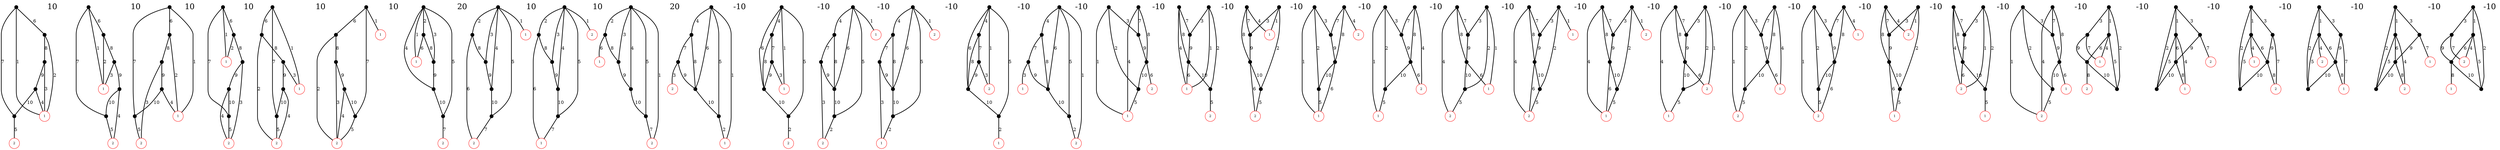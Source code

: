 graph  {
0 [pos="100,0", shape=point, width="0.15pt"];
1 [pos="76,64", shape=point, width="0.15pt"];
2 [pos="17,98", shape=point, width="0.15pt"];
3 [pos="-50,86", shape=point, width="0.15pt"];
4 [pos="-93,34", shape=point, width="0.15pt"];
5 [color="#ff0000", extNr=1, fontsize="10pt", label=1, pos="-93,-34", shape=circle, width="0.15pt"];
6 [color="#ff0000", extNr=2, fontsize="10pt", label=2, pos="-49,-86", shape=circle, width="0.15pt"];
7 [fontsize="24pt", label=10, pos="-220,0", shape=plaintext];
8 [pos="700,0", shape=point, width="0.15pt"];
9 [pos="676,64", shape=point, width="0.15pt"];
10 [pos="617,98", shape=point, width="0.15pt"];
11 [pos="549,86", shape=point, width="0.15pt"];
12 [pos="506,34", shape=point, width="0.15pt"];
13 [color="#ff0000", extNr=1, fontsize="10pt", label=1, pos="506,-34", shape=circle, width="0.15pt"];
14 [color="#ff0000", extNr=2, fontsize="10pt", label=2, pos="550,-86", shape=circle, width="0.15pt"];
15 [fontsize="24pt", label=10, pos="380,0", shape=plaintext];
16 [pos="1300,0", shape=point, width="0.15pt"];
17 [pos="1276,64", shape=point, width="0.15pt"];
18 [pos="1217,98", shape=point, width="0.15pt"];
19 [pos="1149,86", shape=point, width="0.15pt"];
20 [pos="1106,34", shape=point, width="0.15pt"];
21 [color="#ff0000", extNr=1, fontsize="10pt", label=1, pos="1106,-34", shape=circle, width="0.15pt"];
22 [color="#ff0000", extNr=2, fontsize="10pt", label=2, pos="1150,-86", shape=circle, width="0.15pt"];
23 [fontsize="24pt", label=10, pos="980,0", shape=plaintext];
24 [pos="1900,0", shape=point, width="0.15pt"];
25 [pos="1876,64", shape=point, width="0.15pt"];
26 [pos="1817,98", shape=point, width="0.15pt"];
27 [pos="1749,86", shape=point, width="0.15pt"];
28 [pos="1706,34", shape=point, width="0.15pt"];
29 [color="#ff0000", extNr=1, fontsize="10pt", label=1, pos="1706,-34", shape=circle, width="0.15pt"];
30 [color="#ff0000", extNr=2, fontsize="10pt", label=2, pos="1750,-86", shape=circle, width="0.15pt"];
31 [fontsize="24pt", label=10, pos="1580,0", shape=plaintext];
32 [pos="2500,0", shape=point, width="0.15pt"];
33 [pos="2476,64", shape=point, width="0.15pt"];
34 [pos="2417,98", shape=point, width="0.15pt"];
35 [pos="2349,86", shape=point, width="0.15pt"];
36 [pos="2306,34", shape=point, width="0.15pt"];
37 [color="#ff0000", extNr=1, fontsize="10pt", label=1, pos="2306,-34", shape=circle, width="0.15pt"];
38 [color="#ff0000", extNr=2, fontsize="10pt", label=2, pos="2350,-86", shape=circle, width="0.15pt"];
39 [fontsize="24pt", label=10, pos="2180,0", shape=plaintext];
40 [pos="100,-299", shape=point, width="0.15pt"];
41 [pos="76,-235", shape=point, width="0.15pt"];
42 [pos="17,-201", shape=point, width="0.15pt"];
43 [pos="-50,-213", shape=point, width="0.15pt"];
44 [pos="-93,-265", shape=point, width="0.15pt"];
45 [color="#ff0000", extNr=1, fontsize="10pt", label=1, pos="-93,-334", shape=circle, width="0.15pt"];
46 [color="#ff0000", extNr=2, fontsize="10pt", label=2, pos="-49,-386", shape=circle, width="0.15pt"];
47 [fontsize="24pt", label=10, pos="-220,-300", shape=plaintext];
48 [pos="700,-299", shape=point, width="0.15pt"];
49 [pos="676,-235", shape=point, width="0.15pt"];
50 [pos="617,-201", shape=point, width="0.15pt"];
51 [pos="549,-213", shape=point, width="0.15pt"];
52 [pos="506,-265", shape=point, width="0.15pt"];
53 [color="#ff0000", extNr=1, fontsize="10pt", label=1, pos="506,-334", shape=circle, width="0.15pt"];
54 [color="#ff0000", extNr=2, fontsize="10pt", label=2, pos="550,-386", shape=circle, width="0.15pt"];
55 [fontsize="24pt", label=20, pos="380,-300", shape=plaintext];
56 [pos="1300,-299", shape=point, width="0.15pt"];
57 [pos="1276,-235", shape=point, width="0.15pt"];
58 [pos="1217,-201", shape=point, width="0.15pt"];
59 [pos="1149,-213", shape=point, width="0.15pt"];
60 [pos="1106,-265", shape=point, width="0.15pt"];
61 [color="#ff0000", extNr=1, fontsize="10pt", label=1, pos="1106,-334", shape=circle, width="0.15pt"];
62 [color="#ff0000", extNr=2, fontsize="10pt", label=2, pos="1150,-386", shape=circle, width="0.15pt"];
63 [fontsize="24pt", label=10, pos="980,-300", shape=plaintext];
64 [pos="1900,-299", shape=point, width="0.15pt"];
65 [pos="1876,-235", shape=point, width="0.15pt"];
66 [pos="1817,-201", shape=point, width="0.15pt"];
67 [pos="1749,-213", shape=point, width="0.15pt"];
68 [pos="1706,-265", shape=point, width="0.15pt"];
69 [color="#ff0000", extNr=1, fontsize="10pt", label=1, pos="1706,-334", shape=circle, width="0.15pt"];
70 [color="#ff0000", extNr=2, fontsize="10pt", label=2, pos="1750,-386", shape=circle, width="0.15pt"];
71 [fontsize="24pt", label=10, pos="1580,-300", shape=plaintext];
72 [pos="2500,-299", shape=point, width="0.15pt"];
73 [pos="2476,-235", shape=point, width="0.15pt"];
74 [pos="2417,-201", shape=point, width="0.15pt"];
75 [pos="2349,-213", shape=point, width="0.15pt"];
76 [pos="2306,-265", shape=point, width="0.15pt"];
77 [color="#ff0000", extNr=1, fontsize="10pt", label=1, pos="2306,-334", shape=circle, width="0.15pt"];
78 [color="#ff0000", extNr=2, fontsize="10pt", label=2, pos="2350,-386", shape=circle, width="0.15pt"];
79 [fontsize="24pt", label=20, pos="2180,-300", shape=plaintext];
80 [pos="100,-599", shape=point, width="0.15pt"];
81 [pos="76,-535", shape=point, width="0.15pt"];
82 [pos="17,-501", shape=point, width="0.15pt"];
83 [pos="-50,-513", shape=point, width="0.15pt"];
84 [pos="-93,-565", shape=point, width="0.15pt"];
85 [color="#ff0000", extNr=1, fontsize="10pt", label=1, pos="-93,-634", shape=circle, width="0.15pt"];
86 [color="#ff0000", extNr=2, fontsize="10pt", label=2, pos="-49,-686", shape=circle, width="0.15pt"];
87 [fontsize="24pt", label="-10", pos="-220,-600", shape=plaintext];
88 [pos="700,-599", shape=point, width="0.15pt"];
89 [pos="676,-535", shape=point, width="0.15pt"];
90 [pos="617,-501", shape=point, width="0.15pt"];
91 [pos="549,-513", shape=point, width="0.15pt"];
92 [pos="506,-565", shape=point, width="0.15pt"];
93 [color="#ff0000", extNr=1, fontsize="10pt", label=1, pos="506,-634", shape=circle, width="0.15pt"];
94 [color="#ff0000", extNr=2, fontsize="10pt", label=2, pos="550,-686", shape=circle, width="0.15pt"];
95 [fontsize="24pt", label="-10", pos="380,-600", shape=plaintext];
96 [pos="1300,-599", shape=point, width="0.15pt"];
97 [pos="1276,-535", shape=point, width="0.15pt"];
98 [pos="1217,-501", shape=point, width="0.15pt"];
99 [pos="1149,-513", shape=point, width="0.15pt"];
100 [pos="1106,-565", shape=point, width="0.15pt"];
101 [color="#ff0000", extNr=1, fontsize="10pt", label=1, pos="1106,-634", shape=circle, width="0.15pt"];
102 [color="#ff0000", extNr=2, fontsize="10pt", label=2, pos="1150,-686", shape=circle, width="0.15pt"];
103 [fontsize="24pt", label="-10", pos="980,-600", shape=plaintext];
104 [pos="1900,-599", shape=point, width="0.15pt"];
105 [pos="1876,-535", shape=point, width="0.15pt"];
106 [pos="1817,-501", shape=point, width="0.15pt"];
107 [pos="1749,-513", shape=point, width="0.15pt"];
108 [pos="1706,-565", shape=point, width="0.15pt"];
109 [color="#ff0000", extNr=1, fontsize="10pt", label=1, pos="1706,-634", shape=circle, width="0.15pt"];
110 [color="#ff0000", extNr=2, fontsize="10pt", label=2, pos="1750,-686", shape=circle, width="0.15pt"];
111 [fontsize="24pt", label="-10", pos="1580,-600", shape=plaintext];
112 [pos="2500,-599", shape=point, width="0.15pt"];
113 [pos="2476,-535", shape=point, width="0.15pt"];
114 [pos="2417,-501", shape=point, width="0.15pt"];
115 [pos="2349,-513", shape=point, width="0.15pt"];
116 [pos="2306,-565", shape=point, width="0.15pt"];
117 [color="#ff0000", extNr=1, fontsize="10pt", label=1, pos="2306,-634", shape=circle, width="0.15pt"];
118 [color="#ff0000", extNr=2, fontsize="10pt", label=2, pos="2350,-686", shape=circle, width="0.15pt"];
119 [fontsize="24pt", label="-10", pos="2180,-600", shape=plaintext];
120 [pos="100,-899", shape=point, width="0.15pt"];
121 [pos="76,-835", shape=point, width="0.15pt"];
122 [pos="17,-801", shape=point, width="0.15pt"];
123 [pos="-50,-813", shape=point, width="0.15pt"];
124 [pos="-93,-865", shape=point, width="0.15pt"];
125 [color="#ff0000", extNr=1, fontsize="10pt", label=1, pos="-93,-934", shape=circle, width="0.15pt"];
126 [color="#ff0000", extNr=2, fontsize="10pt", label=2, pos="-49,-986", shape=circle, width="0.15pt"];
127 [fontsize="24pt", label="-10", pos="-220,-900", shape=plaintext];
128 [pos="700,-899", shape=point, width="0.15pt"];
129 [pos="676,-835", shape=point, width="0.15pt"];
130 [pos="617,-801", shape=point, width="0.15pt"];
131 [pos="549,-813", shape=point, width="0.15pt"];
132 [pos="506,-865", shape=point, width="0.15pt"];
133 [color="#ff0000", extNr=1, fontsize="10pt", label=1, pos="506,-934", shape=circle, width="0.15pt"];
134 [color="#ff0000", extNr=2, fontsize="10pt", label=2, pos="550,-986", shape=circle, width="0.15pt"];
135 [fontsize="24pt", label="-10", pos="380,-900", shape=plaintext];
136 [pos="1300,-899", shape=point, width="0.15pt"];
137 [pos="1276,-835", shape=point, width="0.15pt"];
138 [pos="1217,-801", shape=point, width="0.15pt"];
139 [pos="1149,-813", shape=point, width="0.15pt"];
140 [pos="1106,-865", shape=point, width="0.15pt"];
141 [color="#ff0000", extNr=1, fontsize="10pt", label=1, pos="1106,-934", shape=circle, width="0.15pt"];
142 [color="#ff0000", extNr=2, fontsize="10pt", label=2, pos="1150,-986", shape=circle, width="0.15pt"];
143 [fontsize="24pt", label="-10", pos="980,-900", shape=plaintext];
144 [pos="1900,-899", shape=point, width="0.15pt"];
145 [pos="1876,-835", shape=point, width="0.15pt"];
146 [pos="1817,-801", shape=point, width="0.15pt"];
147 [pos="1749,-813", shape=point, width="0.15pt"];
148 [pos="1706,-865", shape=point, width="0.15pt"];
149 [color="#ff0000", extNr=1, fontsize="10pt", label=1, pos="1706,-934", shape=circle, width="0.15pt"];
150 [color="#ff0000", extNr=2, fontsize="10pt", label=2, pos="1750,-986", shape=circle, width="0.15pt"];
151 [fontsize="24pt", label="-10", pos="1580,-900", shape=plaintext];
152 [pos="2500,-899", shape=point, width="0.15pt"];
153 [pos="2476,-835", shape=point, width="0.15pt"];
154 [pos="2417,-801", shape=point, width="0.15pt"];
155 [pos="2349,-813", shape=point, width="0.15pt"];
156 [pos="2306,-865", shape=point, width="0.15pt"];
157 [color="#ff0000", extNr=1, fontsize="10pt", label=1, pos="2306,-934", shape=circle, width="0.15pt"];
158 [color="#ff0000", extNr=2, fontsize="10pt", label=2, pos="2350,-986", shape=circle, width="0.15pt"];
159 [fontsize="24pt", label="-10", pos="2180,-900", shape=plaintext];
160 [pos="100,-1199", shape=point, width="0.15pt"];
161 [pos="76,-1135", shape=point, width="0.15pt"];
162 [pos="17,-1101", shape=point, width="0.15pt"];
163 [pos="-50,-1113", shape=point, width="0.15pt"];
164 [pos="-93,-1165", shape=point, width="0.15pt"];
165 [color="#ff0000", extNr=1, fontsize="10pt", label=1, pos="-93,-1234", shape=circle, width="0.15pt"];
166 [color="#ff0000", extNr=2, fontsize="10pt", label=2, pos="-49,-1286", shape=circle, width="0.15pt"];
167 [fontsize="24pt", label="-10", pos="-220,-1200", shape=plaintext];
168 [pos="700,-1199", shape=point, width="0.15pt"];
169 [pos="676,-1135", shape=point, width="0.15pt"];
170 [pos="617,-1101", shape=point, width="0.15pt"];
171 [pos="549,-1113", shape=point, width="0.15pt"];
172 [pos="506,-1165", shape=point, width="0.15pt"];
173 [color="#ff0000", extNr=1, fontsize="10pt", label=1, pos="506,-1234", shape=circle, width="0.15pt"];
174 [color="#ff0000", extNr=2, fontsize="10pt", label=2, pos="550,-1286", shape=circle, width="0.15pt"];
175 [fontsize="24pt", label="-10", pos="380,-1200", shape=plaintext];
176 [pos="1300,-1199", shape=point, width="0.15pt"];
177 [pos="1276,-1135", shape=point, width="0.15pt"];
178 [pos="1217,-1101", shape=point, width="0.15pt"];
179 [pos="1149,-1113", shape=point, width="0.15pt"];
180 [pos="1106,-1165", shape=point, width="0.15pt"];
181 [color="#ff0000", extNr=1, fontsize="10pt", label=1, pos="1106,-1234", shape=circle, width="0.15pt"];
182 [color="#ff0000", extNr=2, fontsize="10pt", label=2, pos="1150,-1286", shape=circle, width="0.15pt"];
183 [fontsize="24pt", label="-10", pos="980,-1200", shape=plaintext];
184 [pos="1900,-1199", shape=point, width="0.15pt"];
185 [pos="1876,-1135", shape=point, width="0.15pt"];
186 [pos="1817,-1101", shape=point, width="0.15pt"];
187 [pos="1749,-1113", shape=point, width="0.15pt"];
188 [pos="1706,-1165", shape=point, width="0.15pt"];
189 [color="#ff0000", extNr=1, fontsize="10pt", label=1, pos="1706,-1234", shape=circle, width="0.15pt"];
190 [color="#ff0000", extNr=2, fontsize="10pt", label=2, pos="1750,-1286", shape=circle, width="0.15pt"];
191 [fontsize="24pt", label="-10", pos="1580,-1200", shape=plaintext];
192 [pos="2500,-1199", shape=point, width="0.15pt"];
193 [pos="2476,-1135", shape=point, width="0.15pt"];
194 [pos="2417,-1101", shape=point, width="0.15pt"];
195 [pos="2349,-1113", shape=point, width="0.15pt"];
196 [pos="2306,-1165", shape=point, width="0.15pt"];
197 [color="#ff0000", extNr=1, fontsize="10pt", label=1, pos="2306,-1234", shape=circle, width="0.15pt"];
198 [color="#ff0000", extNr=2, fontsize="10pt", label=2, pos="2350,-1286", shape=circle, width="0.15pt"];
199 [fontsize="24pt", label="-10", pos="2180,-1200", shape=plaintext];
200 [pos="100,-1499", shape=point, width="0.15pt"];
201 [pos="76,-1435", shape=point, width="0.15pt"];
202 [pos="17,-1401", shape=point, width="0.15pt"];
203 [pos="-50,-1413", shape=point, width="0.15pt"];
204 [pos="-93,-1465", shape=point, width="0.15pt"];
205 [color="#ff0000", extNr=1, fontsize="10pt", label=1, pos="-93,-1534", shape=circle, width="0.15pt"];
206 [color="#ff0000", extNr=2, fontsize="10pt", label=2, pos="-49,-1586", shape=circle, width="0.15pt"];
207 [fontsize="24pt", label="-10", pos="-220,-1500", shape=plaintext];
208 [pos="700,-1499", shape=point, width="0.15pt"];
209 [pos="676,-1435", shape=point, width="0.15pt"];
210 [pos="617,-1401", shape=point, width="0.15pt"];
211 [pos="549,-1413", shape=point, width="0.15pt"];
212 [pos="506,-1465", shape=point, width="0.15pt"];
213 [color="#ff0000", extNr=1, fontsize="10pt", label=1, pos="506,-1534", shape=circle, width="0.15pt"];
214 [color="#ff0000", extNr=2, fontsize="10pt", label=2, pos="550,-1586", shape=circle, width="0.15pt"];
215 [fontsize="24pt", label="-10", pos="380,-1500", shape=plaintext];
216 [pos="1300,-1499", shape=point, width="0.15pt"];
217 [pos="1276,-1435", shape=point, width="0.15pt"];
218 [pos="1217,-1401", shape=point, width="0.15pt"];
219 [pos="1149,-1413", shape=point, width="0.15pt"];
220 [pos="1106,-1465", shape=point, width="0.15pt"];
221 [color="#ff0000", extNr=1, fontsize="10pt", label=1, pos="1106,-1534", shape=circle, width="0.15pt"];
222 [color="#ff0000", extNr=2, fontsize="10pt", label=2, pos="1150,-1586", shape=circle, width="0.15pt"];
223 [fontsize="24pt", label="-10", pos="980,-1500", shape=plaintext];
224 [pos="1900,-1499", shape=point, width="0.15pt"];
225 [pos="1876,-1435", shape=point, width="0.15pt"];
226 [pos="1817,-1401", shape=point, width="0.15pt"];
227 [pos="1749,-1413", shape=point, width="0.15pt"];
228 [pos="1706,-1465", shape=point, width="0.15pt"];
229 [color="#ff0000", extNr=1, fontsize="10pt", label=1, pos="1706,-1534", shape=circle, width="0.15pt"];
230 [color="#ff0000", extNr=2, fontsize="10pt", label=2, pos="1750,-1586", shape=circle, width="0.15pt"];
231 [fontsize="24pt", label="-10", pos="1580,-1500", shape=plaintext];
232 [pos="2500,-1499", shape=point, width="0.15pt"];
233 [pos="2476,-1435", shape=point, width="0.15pt"];
234 [pos="2417,-1401", shape=point, width="0.15pt"];
235 [pos="2349,-1413", shape=point, width="0.15pt"];
236 [pos="2306,-1465", shape=point, width="0.15pt"];
237 [color="#ff0000", extNr=1, fontsize="10pt", label=1, pos="2306,-1534", shape=circle, width="0.15pt"];
238 [color="#ff0000", extNr=2, fontsize="10pt", label=2, pos="2350,-1586", shape=circle, width="0.15pt"];
239 [fontsize="24pt", label="-10", pos="2180,-1500", shape=plaintext];
240 [pos="100,-1799", shape=point, width="0.15pt"];
241 [pos="76,-1735", shape=point, width="0.15pt"];
242 [pos="17,-1701", shape=point, width="0.15pt"];
243 [pos="-50,-1713", shape=point, width="0.15pt"];
244 [pos="-93,-1765", shape=point, width="0.15pt"];
245 [color="#ff0000", extNr=1, fontsize="10pt", label=1, pos="-93,-1834", shape=circle, width="0.15pt"];
246 [color="#ff0000", extNr=2, fontsize="10pt", label=2, pos="-49,-1886", shape=circle, width="0.15pt"];
247 [fontsize="24pt", label="-10", pos="-220,-1800", shape=plaintext];
248 [pos="700,-1799", shape=point, width="0.15pt"];
249 [pos="676,-1735", shape=point, width="0.15pt"];
250 [pos="617,-1701", shape=point, width="0.15pt"];
251 [pos="549,-1713", shape=point, width="0.15pt"];
252 [pos="506,-1765", shape=point, width="0.15pt"];
253 [color="#ff0000", extNr=1, fontsize="10pt", label=1, pos="506,-1834", shape=circle, width="0.15pt"];
254 [color="#ff0000", extNr=2, fontsize="10pt", label=2, pos="550,-1886", shape=circle, width="0.15pt"];
255 [fontsize="24pt", label="-10", pos="380,-1800", shape=plaintext];
256 [pos="1300,-1799", shape=point, width="0.15pt"];
257 [pos="1276,-1735", shape=point, width="0.15pt"];
258 [pos="1217,-1701", shape=point, width="0.15pt"];
259 [pos="1149,-1713", shape=point, width="0.15pt"];
260 [pos="1106,-1765", shape=point, width="0.15pt"];
261 [color="#ff0000", extNr=1, fontsize="10pt", label=1, pos="1106,-1834", shape=circle, width="0.15pt"];
262 [color="#ff0000", extNr=2, fontsize="10pt", label=2, pos="1150,-1886", shape=circle, width="0.15pt"];
263 [fontsize="24pt", label="-10", pos="980,-1800", shape=plaintext];
264 [pos="1900,-1799", shape=point, width="0.15pt"];
265 [pos="1876,-1735", shape=point, width="0.15pt"];
266 [pos="1817,-1701", shape=point, width="0.15pt"];
267 [pos="1749,-1713", shape=point, width="0.15pt"];
268 [pos="1706,-1765", shape=point, width="0.15pt"];
269 [color="#ff0000", extNr=1, fontsize="10pt", label=1, pos="1706,-1834", shape=circle, width="0.15pt"];
270 [color="#ff0000", extNr=2, fontsize="10pt", label=2, pos="1750,-1886", shape=circle, width="0.15pt"];
271 [fontsize="24pt", label="-10", pos="1580,-1800", shape=plaintext];
272 [pos="2500,-1799", shape=point, width="0.15pt"];
273 [pos="2476,-1735", shape=point, width="0.15pt"];
274 [pos="2417,-1701", shape=point, width="0.15pt"];
275 [pos="2349,-1713", shape=point, width="0.15pt"];
276 [pos="2306,-1765", shape=point, width="0.15pt"];
277 [color="#ff0000", extNr=1, fontsize="10pt", label=1, pos="2306,-1834", shape=circle, width="0.15pt"];
278 [color="#ff0000", extNr=2, fontsize="10pt", label=2, pos="2350,-1886", shape=circle, width="0.15pt"];
279 [fontsize="24pt", label="-10", pos="2180,-1800", shape=plaintext];
280 [pos="100,-2099", shape=point, width="0.15pt"];
281 [pos="76,-2035", shape=point, width="0.15pt"];
282 [pos="17,-2001", shape=point, width="0.15pt"];
283 [pos="-50,-2013", shape=point, width="0.15pt"];
284 [pos="-93,-2065", shape=point, width="0.15pt"];
285 [color="#ff0000", extNr=1, fontsize="10pt", label=1, pos="-93,-2134", shape=circle, width="0.15pt"];
286 [color="#ff0000", extNr=2, fontsize="10pt", label=2, pos="-49,-2186", shape=circle, width="0.15pt"];
"35coef" [fontsize="24pt", label="-10", pos="-220,-2100", shape=plaintext];
0 -- 1  [key=0, label=6, order=6, penwidth="2.0"];
0 -- 4  [key=0, label=7, order=7, penwidth="2.0"];
0 -- 5  [key=0, label=1, order=1, penwidth="2.0"];
1 -- 2  [key=0, label=8, order=8, penwidth="2.0"];
1 -- 5  [key=0, label=2, order=2, penwidth="2.0"];
2 -- 3  [key=0, label=9, order=9, penwidth="2.0"];
2 -- 5  [key=0, label=3, order=3, penwidth="2.0"];
3 -- 4  [key=0, label=10, order=10, penwidth="2.0"];
3 -- 5  [key=0, label=4, order=4, penwidth="2.0"];
4 -- 6  [key=0, label=5, order=5, penwidth="2.0"];
8 -- 9  [key=0, label=6, order=6, penwidth="2.0"];
8 -- 12  [key=0, label=7, order=7, penwidth="2.0"];
8 -- 13  [key=0, label=1, order=1, penwidth="2.0"];
9 -- 10  [key=0, label=8, order=8, penwidth="2.0"];
9 -- 13  [key=0, label=2, order=2, penwidth="2.0"];
10 -- 11  [key=0, label=9, order=9, penwidth="2.0"];
10 -- 13  [key=0, label=3, order=3, penwidth="2.0"];
11 -- 12  [key=0, label=10, order=10, penwidth="2.0"];
11 -- 14  [key=0, label=4, order=4, penwidth="2.0"];
12 -- 14  [key=0, label=5, order=5, penwidth="2.0"];
16 -- 17  [key=0, label=6, order=6, penwidth="2.0"];
16 -- 20  [key=0, label=7, order=7, penwidth="2.0"];
16 -- 21  [key=0, label=1, order=1, penwidth="2.0"];
17 -- 18  [key=0, label=8, order=8, penwidth="2.0"];
17 -- 21  [key=0, label=2, order=2, penwidth="2.0"];
18 -- 19  [key=0, label=9, order=9, penwidth="2.0"];
18 -- 22  [key=0, label=3, order=3, penwidth="2.0"];
19 -- 20  [key=0, label=10, order=10, penwidth="2.0"];
19 -- 21  [key=0, label=4, order=4, penwidth="2.0"];
20 -- 22  [key=0, label=5, order=5, penwidth="2.0"];
24 -- 25  [key=0, label=6, order=6, penwidth="2.0"];
24 -- 28  [key=0, label=7, order=7, penwidth="2.0"];
24 -- 29  [key=0, label=1, order=1, penwidth="2.0"];
25 -- 26  [key=0, label=8, order=8, penwidth="2.0"];
25 -- 29  [key=0, label=2, order=2, penwidth="2.0"];
26 -- 27  [key=0, label=9, order=9, penwidth="2.0"];
26 -- 30  [key=0, label=3, order=3, penwidth="2.0"];
27 -- 28  [key=0, label=10, order=10, penwidth="2.0"];
27 -- 30  [key=0, label=4, order=4, penwidth="2.0"];
28 -- 30  [key=0, label=5, order=5, penwidth="2.0"];
32 -- 33  [key=0, label=6, order=6, penwidth="2.0"];
32 -- 36  [key=0, label=7, order=7, penwidth="2.0"];
32 -- 37  [key=0, label=1, order=1, penwidth="2.0"];
33 -- 34  [key=0, label=8, order=8, penwidth="2.0"];
33 -- 38  [key=0, label=2, order=2, penwidth="2.0"];
34 -- 35  [key=0, label=9, order=9, penwidth="2.0"];
34 -- 37  [key=0, label=3, order=3, penwidth="2.0"];
35 -- 36  [key=0, label=10, order=10, penwidth="2.0"];
35 -- 38  [key=0, label=4, order=4, penwidth="2.0"];
36 -- 38  [key=0, label=5, order=5, penwidth="2.0"];
40 -- 41  [key=0, label=6, order=6, penwidth="2.0"];
40 -- 44  [key=0, label=7, order=7, penwidth="2.0"];
40 -- 45  [key=0, label=1, order=1, penwidth="2.0"];
41 -- 42  [key=0, label=8, order=8, penwidth="2.0"];
41 -- 46  [key=0, label=2, order=2, penwidth="2.0"];
42 -- 43  [key=0, label=9, order=9, penwidth="2.0"];
42 -- 46  [key=0, label=3, order=3, penwidth="2.0"];
43 -- 44  [key=0, label=10, order=10, penwidth="2.0"];
43 -- 46  [key=0, label=4, order=4, penwidth="2.0"];
44 -- 46  [key=0, label=5, order=5, penwidth="2.0"];
48 -- 49  [key=0, label=2, order=2, penwidth="2.0"];
48 -- 50  [key=0, label=3, order=3, penwidth="2.0"];
48 -- 51  [key=0, label=4, order=4, penwidth="2.0"];
48 -- 52  [key=0, label=5, order=5, penwidth="2.0"];
48 -- 53  [key=0, label=1, order=1, penwidth="2.0"];
49 -- 50  [key=0, label=8, order=8, penwidth="2.0"];
49 -- 53  [key=0, label=6, order=6, penwidth="2.0"];
50 -- 51  [key=0, label=9, order=9, penwidth="2.0"];
51 -- 52  [key=0, label=10, order=10, penwidth="2.0"];
52 -- 54  [key=0, label=7, order=7, penwidth="2.0"];
56 -- 57  [key=0, label=2, order=2, penwidth="2.0"];
56 -- 58  [key=0, label=3, order=3, penwidth="2.0"];
56 -- 59  [key=0, label=4, order=4, penwidth="2.0"];
56 -- 60  [key=0, label=5, order=5, penwidth="2.0"];
56 -- 61  [key=0, label=1, order=1, penwidth="2.0"];
57 -- 58  [key=0, label=8, order=8, penwidth="2.0"];
57 -- 62  [key=0, label=6, order=6, penwidth="2.0"];
58 -- 59  [key=0, label=9, order=9, penwidth="2.0"];
59 -- 60  [key=0, label=10, order=10, penwidth="2.0"];
60 -- 62  [key=0, label=7, order=7, penwidth="2.0"];
64 -- 65  [key=0, label=2, order=2, penwidth="2.0"];
64 -- 66  [key=0, label=3, order=3, penwidth="2.0"];
64 -- 67  [key=0, label=4, order=4, penwidth="2.0"];
64 -- 68  [key=0, label=5, order=5, penwidth="2.0"];
64 -- 70  [key=0, label=1, order=1, penwidth="2.0"];
65 -- 66  [key=0, label=8, order=8, penwidth="2.0"];
65 -- 69  [key=0, label=6, order=6, penwidth="2.0"];
66 -- 67  [key=0, label=9, order=9, penwidth="2.0"];
67 -- 68  [key=0, label=10, order=10, penwidth="2.0"];
68 -- 69  [key=0, label=7, order=7, penwidth="2.0"];
72 -- 73  [key=0, label=2, order=2, penwidth="2.0"];
72 -- 74  [key=0, label=3, order=3, penwidth="2.0"];
72 -- 75  [key=0, label=4, order=4, penwidth="2.0"];
72 -- 76  [key=0, label=5, order=5, penwidth="2.0"];
72 -- 78  [key=0, label=1, order=1, penwidth="2.0"];
73 -- 74  [key=0, label=8, order=8, penwidth="2.0"];
73 -- 77  [key=0, label=6, order=6, penwidth="2.0"];
74 -- 75  [key=0, label=9, order=9, penwidth="2.0"];
75 -- 76  [key=0, label=10, order=10, penwidth="2.0"];
76 -- 78  [key=0, label=7, order=7, penwidth="2.0"];
80 -- 81  [key=0, label=4, order=4, penwidth="2.0"];
80 -- 84  [key=0, label=5, order=5, penwidth="2.0"];
80 -- 83  [key=0, label=6, order=6, penwidth="2.0"];
80 -- 85  [key=0, label=1, order=1, penwidth="2.0"];
81 -- 82  [key=0, label=7, order=7, penwidth="2.0"];
81 -- 83  [key=0, label=8, order=8, penwidth="2.0"];
82 -- 83  [key=0, label=9, order=9, penwidth="2.0"];
82 -- 86  [key=0, label=3, order=3, penwidth="2.0"];
83 -- 84  [key=0, label=10, order=10, penwidth="2.0"];
84 -- 85  [key=0, label=2, order=2, penwidth="2.0"];
88 -- 89  [key=0, label=4, order=4, penwidth="2.0"];
88 -- 92  [key=0, label=5, order=5, penwidth="2.0"];
88 -- 91  [key=0, label=6, order=6, penwidth="2.0"];
88 -- 93  [key=0, label=1, order=1, penwidth="2.0"];
89 -- 90  [key=0, label=7, order=7, penwidth="2.0"];
89 -- 91  [key=0, label=8, order=8, penwidth="2.0"];
90 -- 91  [key=0, label=9, order=9, penwidth="2.0"];
90 -- 93  [key=0, label=3, order=3, penwidth="2.0"];
91 -- 92  [key=0, label=10, order=10, penwidth="2.0"];
92 -- 94  [key=0, label=2, order=2, penwidth="2.0"];
96 -- 97  [key=0, label=4, order=4, penwidth="2.0"];
96 -- 100  [key=0, label=5, order=5, penwidth="2.0"];
96 -- 99  [key=0, label=6, order=6, penwidth="2.0"];
96 -- 101  [key=0, label=1, order=1, penwidth="2.0"];
97 -- 98  [key=0, label=7, order=7, penwidth="2.0"];
97 -- 99  [key=0, label=8, order=8, penwidth="2.0"];
98 -- 99  [key=0, label=9, order=9, penwidth="2.0"];
98 -- 102  [key=0, label=3, order=3, penwidth="2.0"];
99 -- 100  [key=0, label=10, order=10, penwidth="2.0"];
100 -- 102  [key=0, label=2, order=2, penwidth="2.0"];
104 -- 105  [key=0, label=4, order=4, penwidth="2.0"];
104 -- 108  [key=0, label=5, order=5, penwidth="2.0"];
104 -- 107  [key=0, label=6, order=6, penwidth="2.0"];
104 -- 110  [key=0, label=1, order=1, penwidth="2.0"];
105 -- 106  [key=0, label=7, order=7, penwidth="2.0"];
105 -- 107  [key=0, label=8, order=8, penwidth="2.0"];
106 -- 107  [key=0, label=9, order=9, penwidth="2.0"];
106 -- 109  [key=0, label=3, order=3, penwidth="2.0"];
107 -- 108  [key=0, label=10, order=10, penwidth="2.0"];
108 -- 109  [key=0, label=2, order=2, penwidth="2.0"];
112 -- 113  [key=0, label=4, order=4, penwidth="2.0"];
112 -- 116  [key=0, label=5, order=5, penwidth="2.0"];
112 -- 115  [key=0, label=6, order=6, penwidth="2.0"];
112 -- 118  [key=0, label=1, order=1, penwidth="2.0"];
113 -- 114  [key=0, label=7, order=7, penwidth="2.0"];
113 -- 115  [key=0, label=8, order=8, penwidth="2.0"];
114 -- 115  [key=0, label=9, order=9, penwidth="2.0"];
114 -- 118  [key=0, label=3, order=3, penwidth="2.0"];
115 -- 116  [key=0, label=10, order=10, penwidth="2.0"];
116 -- 117  [key=0, label=2, order=2, penwidth="2.0"];
120 -- 121  [key=0, label=4, order=4, penwidth="2.0"];
120 -- 124  [key=0, label=5, order=5, penwidth="2.0"];
120 -- 123  [key=0, label=6, order=6, penwidth="2.0"];
120 -- 126  [key=0, label=1, order=1, penwidth="2.0"];
121 -- 122  [key=0, label=7, order=7, penwidth="2.0"];
121 -- 123  [key=0, label=8, order=8, penwidth="2.0"];
122 -- 123  [key=0, label=9, order=9, penwidth="2.0"];
122 -- 125  [key=0, label=3, order=3, penwidth="2.0"];
123 -- 124  [key=0, label=10, order=10, penwidth="2.0"];
124 -- 126  [key=0, label=2, order=2, penwidth="2.0"];
128 -- 132  [key=0, label=2, order=2, penwidth="2.0"];
128 -- 130  [key=0, label=3, order=3, penwidth="2.0"];
128 -- 133  [key=0, label=1, order=1, penwidth="2.0"];
129 -- 130  [key=0, label=7, order=7, penwidth="2.0"];
129 -- 131  [key=0, label=8, order=8, penwidth="2.0"];
129 -- 133  [key=0, label=4, order=4, penwidth="2.0"];
130 -- 131  [key=0, label=9, order=9, penwidth="2.0"];
131 -- 132  [key=0, label=10, order=10, penwidth="2.0"];
131 -- 134  [key=0, label=6, order=6, penwidth="2.0"];
132 -- 133  [key=0, label=5, order=5, penwidth="2.0"];
136 -- 140  [key=0, label=2, order=2, penwidth="2.0"];
136 -- 138  [key=0, label=3, order=3, penwidth="2.0"];
136 -- 141  [key=0, label=1, order=1, penwidth="2.0"];
137 -- 138  [key=0, label=7, order=7, penwidth="2.0"];
137 -- 139  [key=0, label=8, order=8, penwidth="2.0"];
137 -- 141  [key=0, label=4, order=4, penwidth="2.0"];
138 -- 139  [key=0, label=9, order=9, penwidth="2.0"];
139 -- 140  [key=0, label=10, order=10, penwidth="2.0"];
139 -- 141  [key=0, label=6, order=6, penwidth="2.0"];
140 -- 142  [key=0, label=5, order=5, penwidth="2.0"];
144 -- 148  [key=0, label=2, order=2, penwidth="2.0"];
144 -- 146  [key=0, label=3, order=3, penwidth="2.0"];
144 -- 149  [key=0, label=1, order=1, penwidth="2.0"];
145 -- 146  [key=0, label=7, order=7, penwidth="2.0"];
145 -- 147  [key=0, label=8, order=8, penwidth="2.0"];
145 -- 149  [key=0, label=4, order=4, penwidth="2.0"];
146 -- 147  [key=0, label=9, order=9, penwidth="2.0"];
147 -- 148  [key=0, label=10, order=10, penwidth="2.0"];
147 -- 150  [key=0, label=6, order=6, penwidth="2.0"];
148 -- 150  [key=0, label=5, order=5, penwidth="2.0"];
152 -- 156  [key=0, label=2, order=2, penwidth="2.0"];
152 -- 154  [key=0, label=3, order=3, penwidth="2.0"];
152 -- 157  [key=0, label=1, order=1, penwidth="2.0"];
153 -- 154  [key=0, label=7, order=7, penwidth="2.0"];
153 -- 155  [key=0, label=8, order=8, penwidth="2.0"];
153 -- 158  [key=0, label=4, order=4, penwidth="2.0"];
154 -- 155  [key=0, label=9, order=9, penwidth="2.0"];
155 -- 156  [key=0, label=10, order=10, penwidth="2.0"];
155 -- 157  [key=0, label=6, order=6, penwidth="2.0"];
156 -- 157  [key=0, label=5, order=5, penwidth="2.0"];
160 -- 164  [key=0, label=2, order=2, penwidth="2.0"];
160 -- 162  [key=0, label=3, order=3, penwidth="2.0"];
160 -- 165  [key=0, label=1, order=1, penwidth="2.0"];
161 -- 162  [key=0, label=7, order=7, penwidth="2.0"];
161 -- 163  [key=0, label=8, order=8, penwidth="2.0"];
161 -- 166  [key=0, label=4, order=4, penwidth="2.0"];
162 -- 163  [key=0, label=9, order=9, penwidth="2.0"];
163 -- 164  [key=0, label=10, order=10, penwidth="2.0"];
163 -- 166  [key=0, label=6, order=6, penwidth="2.0"];
164 -- 165  [key=0, label=5, order=5, penwidth="2.0"];
168 -- 172  [key=0, label=2, order=2, penwidth="2.0"];
168 -- 170  [key=0, label=3, order=3, penwidth="2.0"];
168 -- 173  [key=0, label=1, order=1, penwidth="2.0"];
169 -- 170  [key=0, label=7, order=7, penwidth="2.0"];
169 -- 171  [key=0, label=8, order=8, penwidth="2.0"];
169 -- 174  [key=0, label=4, order=4, penwidth="2.0"];
170 -- 171  [key=0, label=9, order=9, penwidth="2.0"];
171 -- 172  [key=0, label=10, order=10, penwidth="2.0"];
171 -- 173  [key=0, label=6, order=6, penwidth="2.0"];
172 -- 174  [key=0, label=5, order=5, penwidth="2.0"];
176 -- 180  [key=0, label=2, order=2, penwidth="2.0"];
176 -- 178  [key=0, label=3, order=3, penwidth="2.0"];
176 -- 181  [key=0, label=1, order=1, penwidth="2.0"];
177 -- 178  [key=0, label=7, order=7, penwidth="2.0"];
177 -- 179  [key=0, label=8, order=8, penwidth="2.0"];
177 -- 182  [key=0, label=4, order=4, penwidth="2.0"];
178 -- 179  [key=0, label=9, order=9, penwidth="2.0"];
179 -- 180  [key=0, label=10, order=10, penwidth="2.0"];
179 -- 182  [key=0, label=6, order=6, penwidth="2.0"];
180 -- 182  [key=0, label=5, order=5, penwidth="2.0"];
184 -- 188  [key=0, label=2, order=2, penwidth="2.0"];
184 -- 186  [key=0, label=3, order=3, penwidth="2.0"];
184 -- 190  [key=0, label=1, order=1, penwidth="2.0"];
185 -- 186  [key=0, label=7, order=7, penwidth="2.0"];
185 -- 187  [key=0, label=8, order=8, penwidth="2.0"];
185 -- 189  [key=0, label=4, order=4, penwidth="2.0"];
186 -- 187  [key=0, label=9, order=9, penwidth="2.0"];
187 -- 188  [key=0, label=10, order=10, penwidth="2.0"];
187 -- 189  [key=0, label=6, order=6, penwidth="2.0"];
188 -- 189  [key=0, label=5, order=5, penwidth="2.0"];
192 -- 196  [key=0, label=2, order=2, penwidth="2.0"];
192 -- 194  [key=0, label=3, order=3, penwidth="2.0"];
192 -- 198  [key=0, label=1, order=1, penwidth="2.0"];
193 -- 194  [key=0, label=7, order=7, penwidth="2.0"];
193 -- 195  [key=0, label=8, order=8, penwidth="2.0"];
193 -- 197  [key=0, label=4, order=4, penwidth="2.0"];
194 -- 195  [key=0, label=9, order=9, penwidth="2.0"];
195 -- 196  [key=0, label=10, order=10, penwidth="2.0"];
195 -- 198  [key=0, label=6, order=6, penwidth="2.0"];
196 -- 197  [key=0, label=5, order=5, penwidth="2.0"];
200 -- 204  [key=0, label=2, order=2, penwidth="2.0"];
200 -- 202  [key=0, label=3, order=3, penwidth="2.0"];
200 -- 206  [key=0, label=1, order=1, penwidth="2.0"];
201 -- 202  [key=0, label=7, order=7, penwidth="2.0"];
201 -- 203  [key=0, label=8, order=8, penwidth="2.0"];
201 -- 205  [key=0, label=4, order=4, penwidth="2.0"];
202 -- 203  [key=0, label=9, order=9, penwidth="2.0"];
203 -- 204  [key=0, label=10, order=10, penwidth="2.0"];
203 -- 205  [key=0, label=6, order=6, penwidth="2.0"];
204 -- 206  [key=0, label=5, order=5, penwidth="2.0"];
208 -- 212  [key=0, label=2, order=2, penwidth="2.0"];
208 -- 210  [key=0, label=3, order=3, penwidth="2.0"];
208 -- 214  [key=0, label=1, order=1, penwidth="2.0"];
209 -- 210  [key=0, label=7, order=7, penwidth="2.0"];
209 -- 211  [key=0, label=8, order=8, penwidth="2.0"];
209 -- 213  [key=0, label=4, order=4, penwidth="2.0"];
210 -- 211  [key=0, label=9, order=9, penwidth="2.0"];
211 -- 212  [key=0, label=10, order=10, penwidth="2.0"];
211 -- 214  [key=0, label=6, order=6, penwidth="2.0"];
212 -- 214  [key=0, label=5, order=5, penwidth="2.0"];
216 -- 220  [key=0, label=2, order=2, penwidth="2.0"];
216 -- 218  [key=0, label=3, order=3, penwidth="2.0"];
216 -- 222  [key=0, label=1, order=1, penwidth="2.0"];
217 -- 218  [key=0, label=7, order=7, penwidth="2.0"];
217 -- 219  [key=0, label=8, order=8, penwidth="2.0"];
217 -- 222  [key=0, label=4, order=4, penwidth="2.0"];
218 -- 219  [key=0, label=9, order=9, penwidth="2.0"];
219 -- 220  [key=0, label=10, order=10, penwidth="2.0"];
219 -- 221  [key=0, label=6, order=6, penwidth="2.0"];
220 -- 221  [key=0, label=5, order=5, penwidth="2.0"];
224 -- 228  [key=0, label=2, order=2, penwidth="2.0"];
224 -- 226  [key=0, label=3, order=3, penwidth="2.0"];
224 -- 230  [key=0, label=1, order=1, penwidth="2.0"];
225 -- 226  [key=0, label=7, order=7, penwidth="2.0"];
225 -- 227  [key=0, label=8, order=8, penwidth="2.0"];
225 -- 230  [key=0, label=4, order=4, penwidth="2.0"];
226 -- 227  [key=0, label=9, order=9, penwidth="2.0"];
227 -- 228  [key=0, label=10, order=10, penwidth="2.0"];
227 -- 230  [key=0, label=6, order=6, penwidth="2.0"];
228 -- 229  [key=0, label=5, order=5, penwidth="2.0"];
232 -- 236  [key=0, label=2, order=2, penwidth="2.0"];
232 -- 234  [key=0, label=3, order=3, penwidth="2.0"];
232 -- 238  [key=0, label=1, order=1, penwidth="2.0"];
233 -- 234  [key=0, label=7, order=7, penwidth="2.0"];
233 -- 235  [key=0, label=8, order=8, penwidth="2.0"];
233 -- 238  [key=0, label=4, order=4, penwidth="2.0"];
234 -- 235  [key=0, label=9, order=9, penwidth="2.0"];
235 -- 236  [key=0, label=10, order=10, penwidth="2.0"];
235 -- 237  [key=0, label=6, order=6, penwidth="2.0"];
236 -- 238  [key=0, label=5, order=5, penwidth="2.0"];
240 -- 241  [key=0, label=1, order=1, penwidth="2.0"];
240 -- 244  [key=0, label=2, order=2, penwidth="2.0"];
240 -- 242  [key=0, label=3, order=3, penwidth="2.0"];
241 -- 244  [key=0, label=5, order=5, penwidth="2.0"];
241 -- 243  [key=0, label=6, order=6, penwidth="2.0"];
241 -- 245  [key=0, label=4, order=4, penwidth="2.0"];
242 -- 243  [key=0, label=9, order=9, penwidth="2.0"];
242 -- 245  [key=0, label=7, order=7, penwidth="2.0"];
243 -- 244  [key=0, label=10, order=10, penwidth="2.0"];
243 -- 246  [key=0, label=8, order=8, penwidth="2.0"];
248 -- 249  [key=0, label=1, order=1, penwidth="2.0"];
248 -- 252  [key=0, label=2, order=2, penwidth="2.0"];
248 -- 250  [key=0, label=3, order=3, penwidth="2.0"];
249 -- 252  [key=0, label=5, order=5, penwidth="2.0"];
249 -- 251  [key=0, label=6, order=6, penwidth="2.0"];
249 -- 253  [key=0, label=4, order=4, penwidth="2.0"];
250 -- 251  [key=0, label=9, order=9, penwidth="2.0"];
250 -- 254  [key=0, label=7, order=7, penwidth="2.0"];
251 -- 252  [key=0, label=10, order=10, penwidth="2.0"];
251 -- 253  [key=0, label=8, order=8, penwidth="2.0"];
256 -- 257  [key=0, label=1, order=1, penwidth="2.0"];
256 -- 260  [key=0, label=2, order=2, penwidth="2.0"];
256 -- 258  [key=0, label=3, order=3, penwidth="2.0"];
257 -- 260  [key=0, label=5, order=5, penwidth="2.0"];
257 -- 259  [key=0, label=6, order=6, penwidth="2.0"];
257 -- 261  [key=0, label=4, order=4, penwidth="2.0"];
258 -- 259  [key=0, label=9, order=9, penwidth="2.0"];
258 -- 262  [key=0, label=7, order=7, penwidth="2.0"];
259 -- 260  [key=0, label=10, order=10, penwidth="2.0"];
259 -- 262  [key=0, label=8, order=8, penwidth="2.0"];
264 -- 265  [key=0, label=1, order=1, penwidth="2.0"];
264 -- 268  [key=0, label=2, order=2, penwidth="2.0"];
264 -- 266  [key=0, label=3, order=3, penwidth="2.0"];
265 -- 268  [key=0, label=5, order=5, penwidth="2.0"];
265 -- 267  [key=0, label=6, order=6, penwidth="2.0"];
265 -- 270  [key=0, label=4, order=4, penwidth="2.0"];
266 -- 267  [key=0, label=9, order=9, penwidth="2.0"];
266 -- 269  [key=0, label=7, order=7, penwidth="2.0"];
267 -- 268  [key=0, label=10, order=10, penwidth="2.0"];
267 -- 269  [key=0, label=8, order=8, penwidth="2.0"];
272 -- 273  [key=0, label=1, order=1, penwidth="2.0"];
272 -- 276  [key=0, label=2, order=2, penwidth="2.0"];
272 -- 274  [key=0, label=3, order=3, penwidth="2.0"];
273 -- 276  [key=0, label=5, order=5, penwidth="2.0"];
273 -- 275  [key=0, label=6, order=6, penwidth="2.0"];
273 -- 278  [key=0, label=4, order=4, penwidth="2.0"];
274 -- 275  [key=0, label=9, order=9, penwidth="2.0"];
274 -- 277  [key=0, label=7, order=7, penwidth="2.0"];
275 -- 276  [key=0, label=10, order=10, penwidth="2.0"];
275 -- 278  [key=0, label=8, order=8, penwidth="2.0"];
280 -- 281  [key=0, label=1, order=1, penwidth="2.0"];
280 -- 284  [key=0, label=2, order=2, penwidth="2.0"];
280 -- 282  [key=0, label=3, order=3, penwidth="2.0"];
281 -- 284  [key=0, label=5, order=5, penwidth="2.0"];
281 -- 283  [key=0, label=6, order=6, penwidth="2.0"];
281 -- 286  [key=0, label=4, order=4, penwidth="2.0"];
282 -- 283  [key=0, label=9, order=9, penwidth="2.0"];
282 -- 286  [key=0, label=7, order=7, penwidth="2.0"];
283 -- 284  [key=0, label=10, order=10, penwidth="2.0"];
283 -- 285  [key=0, label=8, order=8, penwidth="2.0"];
}

